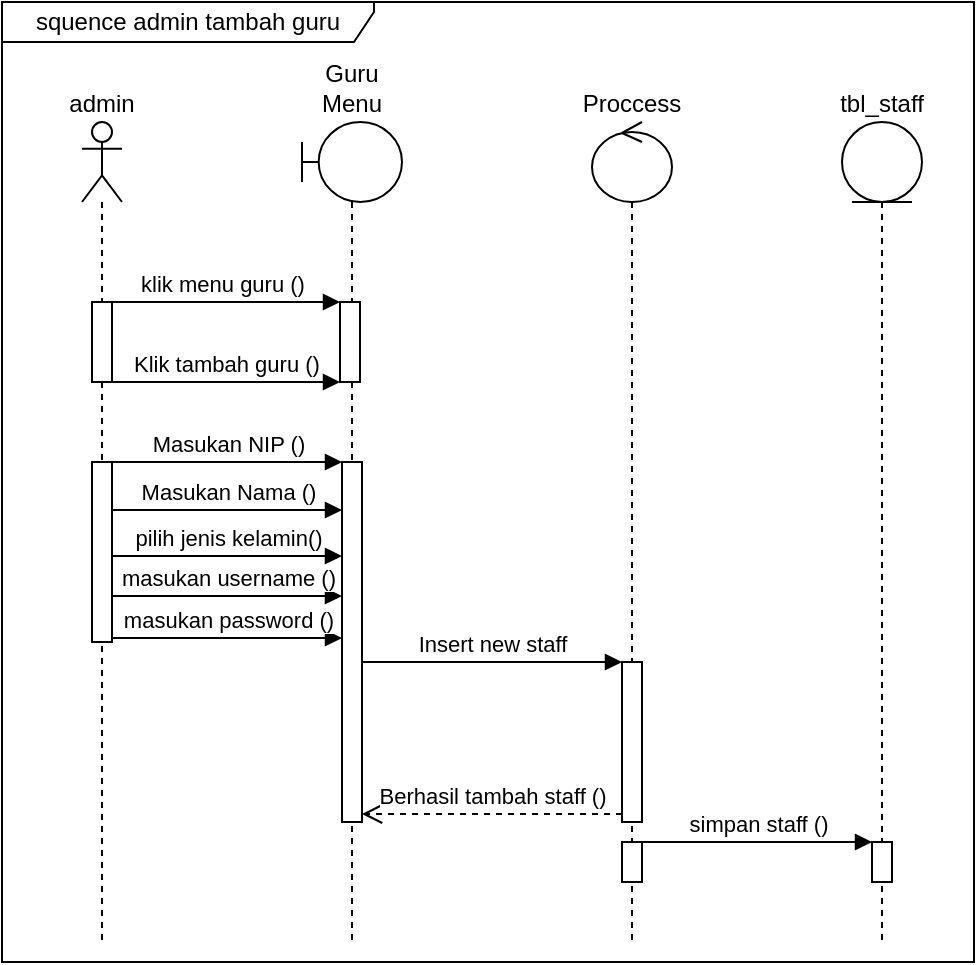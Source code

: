 <mxfile version="17.4.2" type="device"><diagram id="YW04OZU-iOZI01nlNQxz" name="Page-1"><mxGraphModel dx="1014" dy="651" grid="1" gridSize="10" guides="1" tooltips="1" connect="1" arrows="1" fold="1" page="1" pageScale="1" pageWidth="850" pageHeight="1100" math="0" shadow="0"><root><mxCell id="0"/><mxCell id="1" parent="0"/><mxCell id="RFjXHHfzHuAORrrQnQT8-1" value="Guru Menu" style="shape=umlLifeline;participant=umlBoundary;perimeter=lifelinePerimeter;whiteSpace=wrap;html=1;container=1;collapsible=0;recursiveResize=0;verticalAlign=bottom;spacingTop=36;outlineConnect=0;labelPosition=center;verticalLabelPosition=top;align=center;fontSize=12;" parent="1" vertex="1"><mxGeometry x="240" y="150" width="50" height="410" as="geometry"/></mxCell><mxCell id="RFjXHHfzHuAORrrQnQT8-24" value="" style="html=1;points=[];perimeter=orthogonalPerimeter;" parent="RFjXHHfzHuAORrrQnQT8-1" vertex="1"><mxGeometry x="19" y="90" width="10" height="40" as="geometry"/></mxCell><mxCell id="RFjXHHfzHuAORrrQnQT8-27" value="" style="html=1;points=[];perimeter=orthogonalPerimeter;" parent="RFjXHHfzHuAORrrQnQT8-1" vertex="1"><mxGeometry x="20" y="170" width="10" height="180" as="geometry"/></mxCell><mxCell id="RFjXHHfzHuAORrrQnQT8-4" value="Proccess" style="shape=umlLifeline;participant=umlControl;perimeter=lifelinePerimeter;whiteSpace=wrap;html=1;container=1;collapsible=0;recursiveResize=0;verticalAlign=bottom;spacingTop=36;outlineConnect=0;fontSize=12;labelPosition=center;verticalLabelPosition=top;align=center;" parent="1" vertex="1"><mxGeometry x="385" y="150" width="40" height="410" as="geometry"/></mxCell><mxCell id="ZLWNAgA1wy_NpQ4e543k-9" value="" style="html=1;points=[];perimeter=orthogonalPerimeter;" vertex="1" parent="RFjXHHfzHuAORrrQnQT8-4"><mxGeometry x="15" y="270" width="10" height="80" as="geometry"/></mxCell><mxCell id="RFjXHHfzHuAORrrQnQT8-36" value="" style="html=1;points=[];perimeter=orthogonalPerimeter;" parent="RFjXHHfzHuAORrrQnQT8-4" vertex="1"><mxGeometry x="15" y="360" width="10" height="20" as="geometry"/></mxCell><mxCell id="RFjXHHfzHuAORrrQnQT8-8" value="tbl_staff" style="shape=umlLifeline;participant=umlEntity;perimeter=lifelinePerimeter;whiteSpace=wrap;html=1;container=1;collapsible=0;recursiveResize=0;verticalAlign=bottom;spacingTop=36;outlineConnect=0;fontSize=12;labelPosition=center;verticalLabelPosition=top;align=center;" parent="1" vertex="1"><mxGeometry x="510" y="150" width="40" height="410" as="geometry"/></mxCell><mxCell id="RFjXHHfzHuAORrrQnQT8-37" value="" style="html=1;points=[];perimeter=orthogonalPerimeter;" parent="RFjXHHfzHuAORrrQnQT8-8" vertex="1"><mxGeometry x="15" y="360" width="10" height="20" as="geometry"/></mxCell><mxCell id="RFjXHHfzHuAORrrQnQT8-10" value="admin" style="shape=umlLifeline;participant=umlActor;perimeter=lifelinePerimeter;whiteSpace=wrap;html=1;container=1;collapsible=0;recursiveResize=0;verticalAlign=bottom;spacingTop=36;outlineConnect=0;fontSize=12;labelPosition=center;verticalLabelPosition=top;align=center;" parent="1" vertex="1"><mxGeometry x="130" y="150" width="20" height="410" as="geometry"/></mxCell><mxCell id="RFjXHHfzHuAORrrQnQT8-11" value="" style="html=1;points=[];perimeter=orthogonalPerimeter;fontSize=12;" parent="RFjXHHfzHuAORrrQnQT8-10" vertex="1"><mxGeometry x="5" y="90" width="10" height="40" as="geometry"/></mxCell><mxCell id="ZLWNAgA1wy_NpQ4e543k-2" value="" style="html=1;points=[];perimeter=orthogonalPerimeter;" vertex="1" parent="RFjXHHfzHuAORrrQnQT8-10"><mxGeometry x="5" y="170" width="10" height="90" as="geometry"/></mxCell><mxCell id="RFjXHHfzHuAORrrQnQT8-25" value="klik menu guru ()" style="html=1;verticalAlign=bottom;endArrow=block;entryX=0;entryY=0;rounded=0;" parent="1" source="RFjXHHfzHuAORrrQnQT8-10" target="RFjXHHfzHuAORrrQnQT8-24" edge="1"><mxGeometry relative="1" as="geometry"><mxPoint x="150" y="240" as="sourcePoint"/></mxGeometry></mxCell><mxCell id="RFjXHHfzHuAORrrQnQT8-28" value="Klik tambah guru ()" style="html=1;verticalAlign=bottom;endArrow=block;rounded=0;" parent="1" source="RFjXHHfzHuAORrrQnQT8-11" target="RFjXHHfzHuAORrrQnQT8-24" edge="1"><mxGeometry relative="1" as="geometry"><mxPoint x="190" y="310" as="sourcePoint"/><Array as="points"><mxPoint x="230" y="280"/></Array></mxGeometry></mxCell><mxCell id="RFjXHHfzHuAORrrQnQT8-38" value="simpan staff ()" style="html=1;verticalAlign=bottom;endArrow=block;entryX=0;entryY=0;rounded=0;" parent="1" source="RFjXHHfzHuAORrrQnQT8-36" target="RFjXHHfzHuAORrrQnQT8-37" edge="1"><mxGeometry relative="1" as="geometry"><mxPoint x="555" y="430" as="sourcePoint"/></mxGeometry></mxCell><mxCell id="RFjXHHfzHuAORrrQnQT8-40" value="squence admin tambah guru" style="shape=umlFrame;whiteSpace=wrap;html=1;width=186;height=20;" parent="1" vertex="1"><mxGeometry x="90" y="90" width="486" height="480" as="geometry"/></mxCell><mxCell id="ZLWNAgA1wy_NpQ4e543k-3" value="Masukan NIP ()" style="html=1;verticalAlign=bottom;endArrow=block;rounded=0;" edge="1" parent="1"><mxGeometry width="80" relative="1" as="geometry"><mxPoint x="145" y="320" as="sourcePoint"/><mxPoint x="260" y="320" as="targetPoint"/></mxGeometry></mxCell><mxCell id="ZLWNAgA1wy_NpQ4e543k-4" value="Masukan Nama ()" style="html=1;verticalAlign=bottom;endArrow=block;rounded=0;" edge="1" parent="1"><mxGeometry width="80" relative="1" as="geometry"><mxPoint x="145" y="344" as="sourcePoint"/><mxPoint x="260" y="344" as="targetPoint"/></mxGeometry></mxCell><mxCell id="ZLWNAgA1wy_NpQ4e543k-5" value="pilih jenis kelamin()" style="html=1;verticalAlign=bottom;endArrow=block;rounded=0;" edge="1" parent="1"><mxGeometry width="80" relative="1" as="geometry"><mxPoint x="145" y="367" as="sourcePoint"/><mxPoint x="260" y="367" as="targetPoint"/></mxGeometry></mxCell><mxCell id="ZLWNAgA1wy_NpQ4e543k-6" value="masukan username ()" style="html=1;verticalAlign=bottom;endArrow=block;rounded=0;" edge="1" parent="1"><mxGeometry width="80" relative="1" as="geometry"><mxPoint x="145" y="387" as="sourcePoint"/><mxPoint x="260" y="387" as="targetPoint"/></mxGeometry></mxCell><mxCell id="ZLWNAgA1wy_NpQ4e543k-8" value="masukan password ()" style="html=1;verticalAlign=bottom;endArrow=block;rounded=0;" edge="1" parent="1"><mxGeometry width="80" relative="1" as="geometry"><mxPoint x="145" y="408" as="sourcePoint"/><mxPoint x="260" y="408" as="targetPoint"/></mxGeometry></mxCell><mxCell id="ZLWNAgA1wy_NpQ4e543k-10" value="Insert new staff" style="html=1;verticalAlign=bottom;endArrow=block;entryX=0;entryY=0;rounded=0;" edge="1" target="ZLWNAgA1wy_NpQ4e543k-9" parent="1"><mxGeometry relative="1" as="geometry"><mxPoint x="270" y="420" as="sourcePoint"/></mxGeometry></mxCell><mxCell id="ZLWNAgA1wy_NpQ4e543k-11" value="Berhasil tambah staff ()" style="html=1;verticalAlign=bottom;endArrow=open;dashed=1;endSize=8;exitX=0;exitY=0.95;rounded=0;" edge="1" source="ZLWNAgA1wy_NpQ4e543k-9" parent="1"><mxGeometry relative="1" as="geometry"><mxPoint x="270" y="496" as="targetPoint"/></mxGeometry></mxCell></root></mxGraphModel></diagram></mxfile>